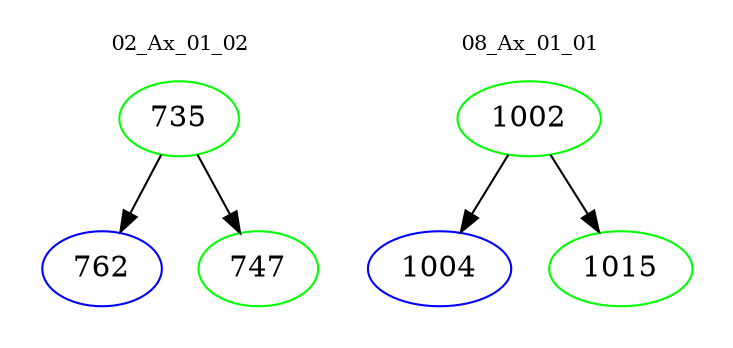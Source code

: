 digraph{
subgraph cluster_0 {
color = white
label = "02_Ax_01_02";
fontsize=10;
T0_735 [label="735", color="green"]
T0_735 -> T0_762 [color="black"]
T0_762 [label="762", color="blue"]
T0_735 -> T0_747 [color="black"]
T0_747 [label="747", color="green"]
}
subgraph cluster_1 {
color = white
label = "08_Ax_01_01";
fontsize=10;
T1_1002 [label="1002", color="green"]
T1_1002 -> T1_1004 [color="black"]
T1_1004 [label="1004", color="blue"]
T1_1002 -> T1_1015 [color="black"]
T1_1015 [label="1015", color="green"]
}
}
